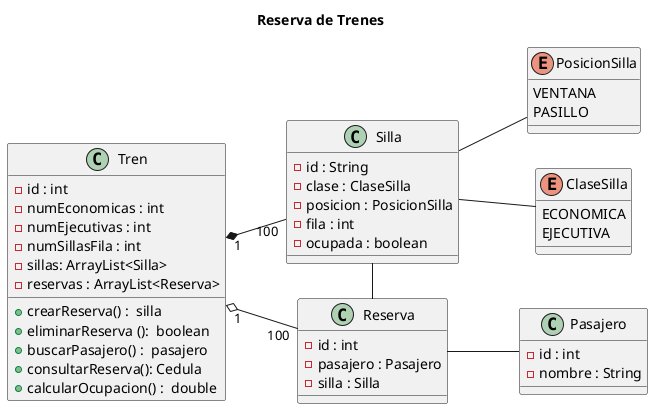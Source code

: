 @startuml
'https://plantuml.com/class-diagram
left to right direction
' Horizontal lines: -->, <--, <-->
' Vertical lines: ->, <-, <->
title Reserva de Trenes


class Tren {
- id : int
- numEconomicas : int
- numEjecutivas : int
- numSillasFila : int
- sillas: ArrayList<Silla>
- reservas : ArrayList<Reserva>
+ crearReserva() :  silla
+ eliminarReserva ():  boolean
+ buscarPasajero() :  pasajero
+ consultarReserva(): Cedula
+ calcularOcupacion() :  double
}

class Reserva {
-id : int
-pasajero : Pasajero
- silla : Silla
}

class Silla {
- id : String
- clase : ClaseSilla
- posicion : PosicionSilla
- fila : int
- ocupada : boolean
}
class Pasajero {
- id : int
- nombre : String
}


enum PosicionSilla{
VENTANA
PASILLO

}
enum ClaseSilla{
ECONOMICA
EJECUTIVA
}


Tren "1 " o-- " 100" Reserva
Tren "1 " *-- " 100" Silla
Silla  -  Reserva
Silla  --  PosicionSilla
Silla  -- ClaseSilla
Reserva -- Pasajero


@enduml